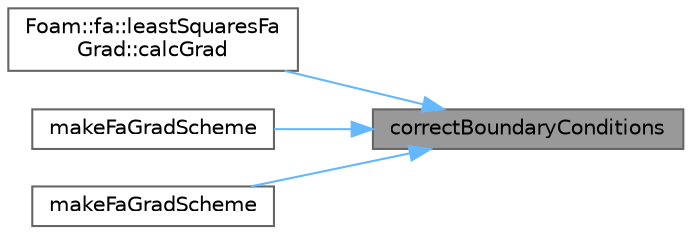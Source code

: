 digraph "correctBoundaryConditions"
{
 // LATEX_PDF_SIZE
  bgcolor="transparent";
  edge [fontname=Helvetica,fontsize=10,labelfontname=Helvetica,labelfontsize=10];
  node [fontname=Helvetica,fontsize=10,shape=box,height=0.2,width=0.4];
  rankdir="RL";
  Node1 [id="Node000001",label="correctBoundaryConditions",height=0.2,width=0.4,color="gray40", fillcolor="grey60", style="filled", fontcolor="black",tooltip=" "];
  Node1 -> Node2 [id="edge1_Node000001_Node000002",dir="back",color="steelblue1",style="solid",tooltip=" "];
  Node2 [id="Node000002",label="Foam::fa::leastSquaresFa\lGrad::calcGrad",height=0.2,width=0.4,color="grey40", fillcolor="white", style="filled",URL="$classFoam_1_1fa_1_1leastSquaresFaGrad.html#ac2dbf68ac9d8106d1a630c53c811951d",tooltip=" "];
  Node1 -> Node3 [id="edge2_Node000001_Node000003",dir="back",color="steelblue1",style="solid",tooltip=" "];
  Node3 [id="Node000003",label="makeFaGradScheme",height=0.2,width=0.4,color="grey40", fillcolor="white", style="filled",URL="$edgeLimitedFaGrads_8C.html#a9711f3d0559ab4794360d02f415206f0",tooltip=" "];
  Node1 -> Node4 [id="edge3_Node000001_Node000004",dir="back",color="steelblue1",style="solid",tooltip=" "];
  Node4 [id="Node000004",label="makeFaGradScheme",height=0.2,width=0.4,color="grey40", fillcolor="white", style="filled",URL="$faceLimitedFaGrads_8C.html#ac9b3d8c0e6537191884ad1502eb5a6fa",tooltip=" "];
}
